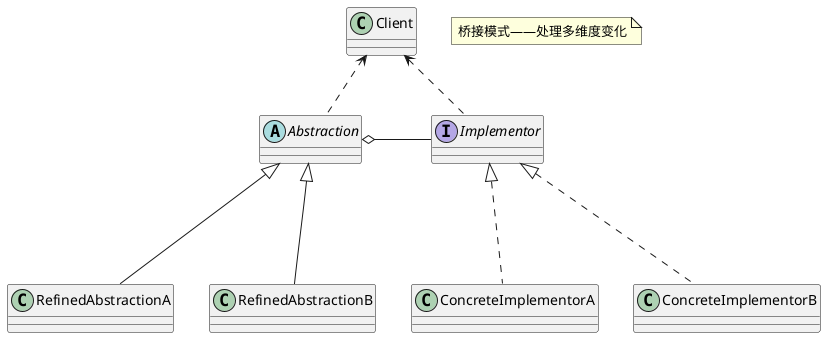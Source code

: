@startuml
note "桥接模式——处理多维度变化" as title

class Client
Client <.. Abstraction
Client <.. Implementor
abstract class Abstraction
class RefinedAbstractionA
class RefinedAbstractionB
Abstraction <|--- RefinedAbstractionA
Abstraction <|--- RefinedAbstractionB

interface Implementor
class ConcreteImplementorA
class ConcreteImplementorB
Implementor <|... ConcreteImplementorA
Implementor <|... ConcreteImplementorB

Abstraction o- Implementor

@enduml